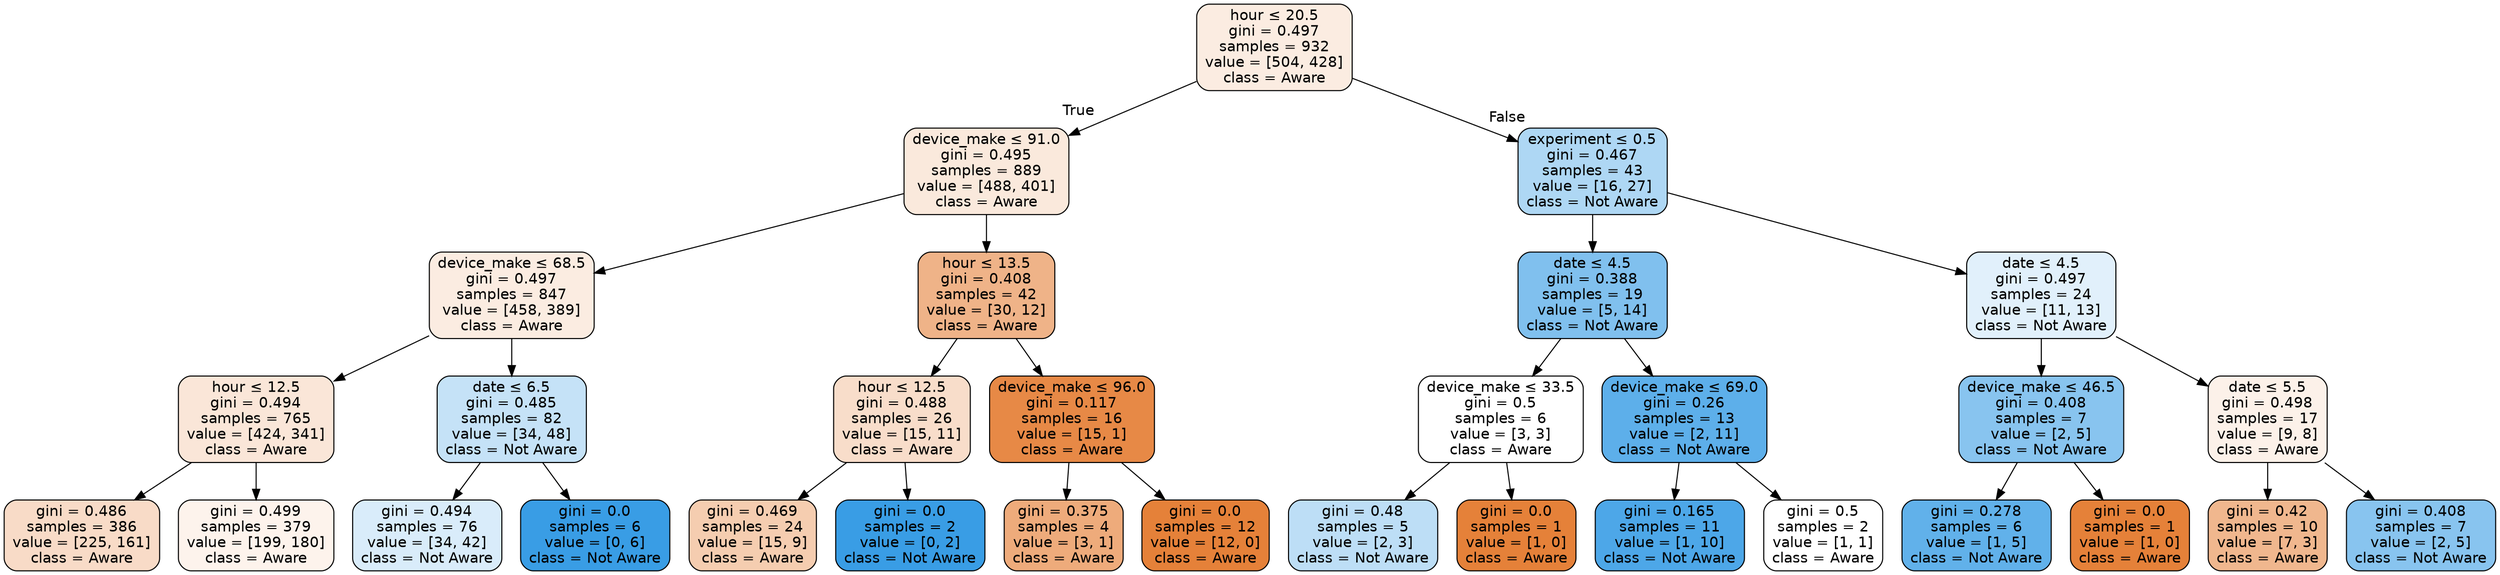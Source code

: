 digraph Tree {
node [shape=box, style="filled, rounded", color="black", fontname="helvetica"] ;
edge [fontname="helvetica"] ;
0 [label=<hour &le; 20.5<br/>gini = 0.497<br/>samples = 932<br/>value = [504, 428]<br/>class = Aware>, fillcolor="#fbece1"] ;
1 [label=<device_make &le; 91.0<br/>gini = 0.495<br/>samples = 889<br/>value = [488, 401]<br/>class = Aware>, fillcolor="#fae9dc"] ;
0 -> 1 [labeldistance=2.5, labelangle=45, headlabel="True"] ;
2 [label=<device_make &le; 68.5<br/>gini = 0.497<br/>samples = 847<br/>value = [458, 389]<br/>class = Aware>, fillcolor="#fbece1"] ;
1 -> 2 ;
3 [label=<hour &le; 12.5<br/>gini = 0.494<br/>samples = 765<br/>value = [424, 341]<br/>class = Aware>, fillcolor="#fae6d8"] ;
2 -> 3 ;
4 [label=<gini = 0.486<br/>samples = 386<br/>value = [225, 161]<br/>class = Aware>, fillcolor="#f8dbc7"] ;
3 -> 4 ;
5 [label=<gini = 0.499<br/>samples = 379<br/>value = [199, 180]<br/>class = Aware>, fillcolor="#fdf3ec"] ;
3 -> 5 ;
6 [label=<date &le; 6.5<br/>gini = 0.485<br/>samples = 82<br/>value = [34, 48]<br/>class = Not Aware>, fillcolor="#c5e2f7"] ;
2 -> 6 ;
7 [label=<gini = 0.494<br/>samples = 76<br/>value = [34, 42]<br/>class = Not Aware>, fillcolor="#d9ecfa"] ;
6 -> 7 ;
8 [label=<gini = 0.0<br/>samples = 6<br/>value = [0, 6]<br/>class = Not Aware>, fillcolor="#399de5"] ;
6 -> 8 ;
9 [label=<hour &le; 13.5<br/>gini = 0.408<br/>samples = 42<br/>value = [30, 12]<br/>class = Aware>, fillcolor="#efb388"] ;
1 -> 9 ;
10 [label=<hour &le; 12.5<br/>gini = 0.488<br/>samples = 26<br/>value = [15, 11]<br/>class = Aware>, fillcolor="#f8ddca"] ;
9 -> 10 ;
11 [label=<gini = 0.469<br/>samples = 24<br/>value = [15, 9]<br/>class = Aware>, fillcolor="#f5cdb0"] ;
10 -> 11 ;
12 [label=<gini = 0.0<br/>samples = 2<br/>value = [0, 2]<br/>class = Not Aware>, fillcolor="#399de5"] ;
10 -> 12 ;
13 [label=<device_make &le; 96.0<br/>gini = 0.117<br/>samples = 16<br/>value = [15, 1]<br/>class = Aware>, fillcolor="#e78946"] ;
9 -> 13 ;
14 [label=<gini = 0.375<br/>samples = 4<br/>value = [3, 1]<br/>class = Aware>, fillcolor="#eeab7b"] ;
13 -> 14 ;
15 [label=<gini = 0.0<br/>samples = 12<br/>value = [12, 0]<br/>class = Aware>, fillcolor="#e58139"] ;
13 -> 15 ;
16 [label=<experiment &le; 0.5<br/>gini = 0.467<br/>samples = 43<br/>value = [16, 27]<br/>class = Not Aware>, fillcolor="#aed7f4"] ;
0 -> 16 [labeldistance=2.5, labelangle=-45, headlabel="False"] ;
17 [label=<date &le; 4.5<br/>gini = 0.388<br/>samples = 19<br/>value = [5, 14]<br/>class = Not Aware>, fillcolor="#80c0ee"] ;
16 -> 17 ;
18 [label=<device_make &le; 33.5<br/>gini = 0.5<br/>samples = 6<br/>value = [3, 3]<br/>class = Aware>, fillcolor="#ffffff"] ;
17 -> 18 ;
19 [label=<gini = 0.48<br/>samples = 5<br/>value = [2, 3]<br/>class = Not Aware>, fillcolor="#bddef6"] ;
18 -> 19 ;
20 [label=<gini = 0.0<br/>samples = 1<br/>value = [1, 0]<br/>class = Aware>, fillcolor="#e58139"] ;
18 -> 20 ;
21 [label=<device_make &le; 69.0<br/>gini = 0.26<br/>samples = 13<br/>value = [2, 11]<br/>class = Not Aware>, fillcolor="#5dafea"] ;
17 -> 21 ;
22 [label=<gini = 0.165<br/>samples = 11<br/>value = [1, 10]<br/>class = Not Aware>, fillcolor="#4da7e8"] ;
21 -> 22 ;
23 [label=<gini = 0.5<br/>samples = 2<br/>value = [1, 1]<br/>class = Aware>, fillcolor="#ffffff"] ;
21 -> 23 ;
24 [label=<date &le; 4.5<br/>gini = 0.497<br/>samples = 24<br/>value = [11, 13]<br/>class = Not Aware>, fillcolor="#e1f0fb"] ;
16 -> 24 ;
25 [label=<device_make &le; 46.5<br/>gini = 0.408<br/>samples = 7<br/>value = [2, 5]<br/>class = Not Aware>, fillcolor="#88c4ef"] ;
24 -> 25 ;
26 [label=<gini = 0.278<br/>samples = 6<br/>value = [1, 5]<br/>class = Not Aware>, fillcolor="#61b1ea"] ;
25 -> 26 ;
27 [label=<gini = 0.0<br/>samples = 1<br/>value = [1, 0]<br/>class = Aware>, fillcolor="#e58139"] ;
25 -> 27 ;
28 [label=<date &le; 5.5<br/>gini = 0.498<br/>samples = 17<br/>value = [9, 8]<br/>class = Aware>, fillcolor="#fcf1e9"] ;
24 -> 28 ;
29 [label=<gini = 0.42<br/>samples = 10<br/>value = [7, 3]<br/>class = Aware>, fillcolor="#f0b78e"] ;
28 -> 29 ;
30 [label=<gini = 0.408<br/>samples = 7<br/>value = [2, 5]<br/>class = Not Aware>, fillcolor="#88c4ef"] ;
28 -> 30 ;
}